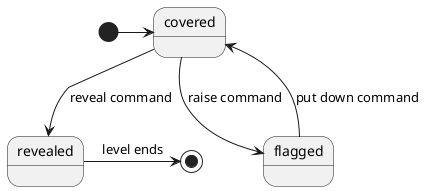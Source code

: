 @startuml
'https://plantuml.com/state-diagram

state covered
state flagged
state revealed

[*] -> covered

covered --> flagged : raise command
flagged --> covered : put down command

covered --> revealed : reveal command

revealed -> [*] : level ends

@enduml